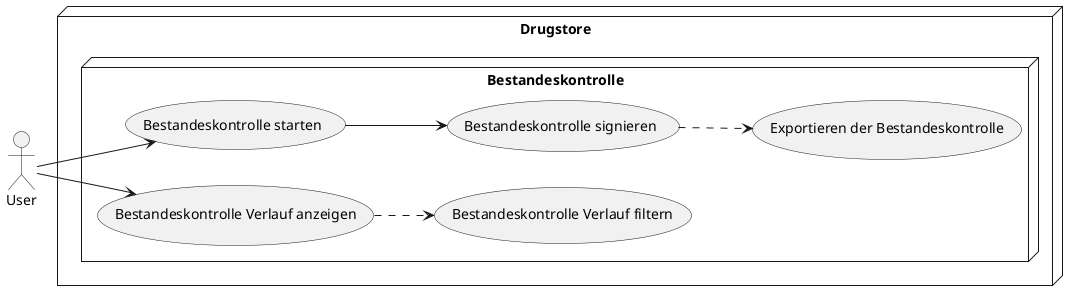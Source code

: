 ﻿@startuml usecase-overview
left to right direction
node Drugstore {

    node Bestandeskontrolle {
        usecase "Bestandeskontrolle starten" as UC41
        usecase "Bestandeskontrolle signieren" as UC42
        usecase "Exportieren der Bestandeskontrolle" as UC43
        usecase "Bestandeskontrolle Verlauf anzeigen" as UC44
        usecase "Bestandeskontrolle Verlauf filtern" as UC45
    }
}
:User: --> UC41
:User: --> UC44

UC41 --> UC42
UC42 ..> UC43
UC44 ..> UC45

@enduml